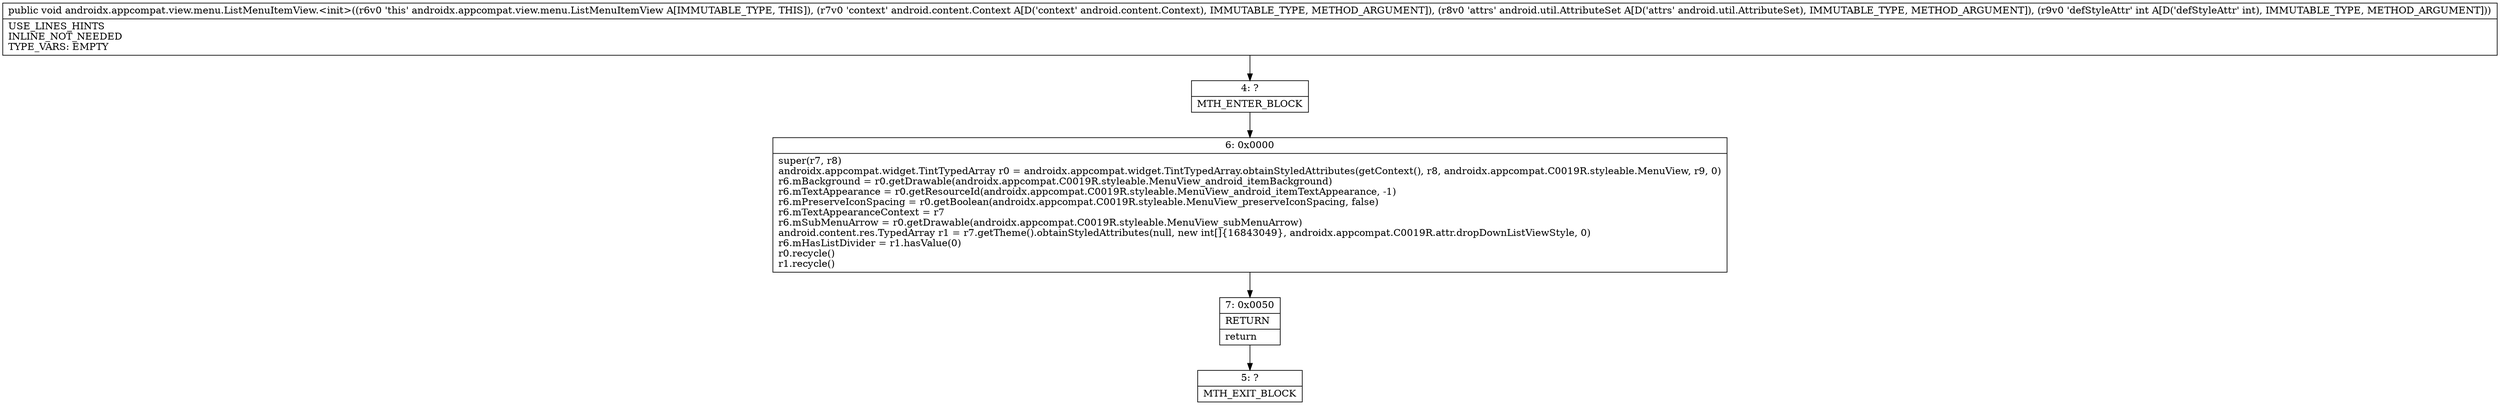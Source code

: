 digraph "CFG forandroidx.appcompat.view.menu.ListMenuItemView.\<init\>(Landroid\/content\/Context;Landroid\/util\/AttributeSet;I)V" {
Node_4 [shape=record,label="{4\:\ ?|MTH_ENTER_BLOCK\l}"];
Node_6 [shape=record,label="{6\:\ 0x0000|super(r7, r8)\landroidx.appcompat.widget.TintTypedArray r0 = androidx.appcompat.widget.TintTypedArray.obtainStyledAttributes(getContext(), r8, androidx.appcompat.C0019R.styleable.MenuView, r9, 0)\lr6.mBackground = r0.getDrawable(androidx.appcompat.C0019R.styleable.MenuView_android_itemBackground)\lr6.mTextAppearance = r0.getResourceId(androidx.appcompat.C0019R.styleable.MenuView_android_itemTextAppearance, \-1)\lr6.mPreserveIconSpacing = r0.getBoolean(androidx.appcompat.C0019R.styleable.MenuView_preserveIconSpacing, false)\lr6.mTextAppearanceContext = r7\lr6.mSubMenuArrow = r0.getDrawable(androidx.appcompat.C0019R.styleable.MenuView_subMenuArrow)\landroid.content.res.TypedArray r1 = r7.getTheme().obtainStyledAttributes(null, new int[]\{16843049\}, androidx.appcompat.C0019R.attr.dropDownListViewStyle, 0)\lr6.mHasListDivider = r1.hasValue(0)\lr0.recycle()\lr1.recycle()\l}"];
Node_7 [shape=record,label="{7\:\ 0x0050|RETURN\l|return\l}"];
Node_5 [shape=record,label="{5\:\ ?|MTH_EXIT_BLOCK\l}"];
MethodNode[shape=record,label="{public void androidx.appcompat.view.menu.ListMenuItemView.\<init\>((r6v0 'this' androidx.appcompat.view.menu.ListMenuItemView A[IMMUTABLE_TYPE, THIS]), (r7v0 'context' android.content.Context A[D('context' android.content.Context), IMMUTABLE_TYPE, METHOD_ARGUMENT]), (r8v0 'attrs' android.util.AttributeSet A[D('attrs' android.util.AttributeSet), IMMUTABLE_TYPE, METHOD_ARGUMENT]), (r9v0 'defStyleAttr' int A[D('defStyleAttr' int), IMMUTABLE_TYPE, METHOD_ARGUMENT]))  | USE_LINES_HINTS\lINLINE_NOT_NEEDED\lTYPE_VARS: EMPTY\l}"];
MethodNode -> Node_4;Node_4 -> Node_6;
Node_6 -> Node_7;
Node_7 -> Node_5;
}

